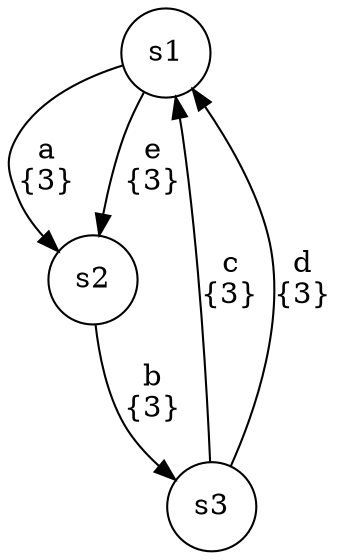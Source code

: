 digraph automaton {
	1 [label=<s1> shape="circle"];
	2 [label=<s2> shape="circle"];
	3 [label=<s3> shape="circle"];
	1 -> 2 [label=<a<br/>{3}> id="1-0-2"];
	1 -> 2 [label=<e<br/>{3}> id="1-1-2"];
	2 -> 3 [label=<b<br/>{3}> id="2-0-3"];
	3 -> 1 [label=<c<br/>{3}> id="3-0-1"];
	3 -> 1 [label=<d<br/>{3}> id="3-1-1"];
}